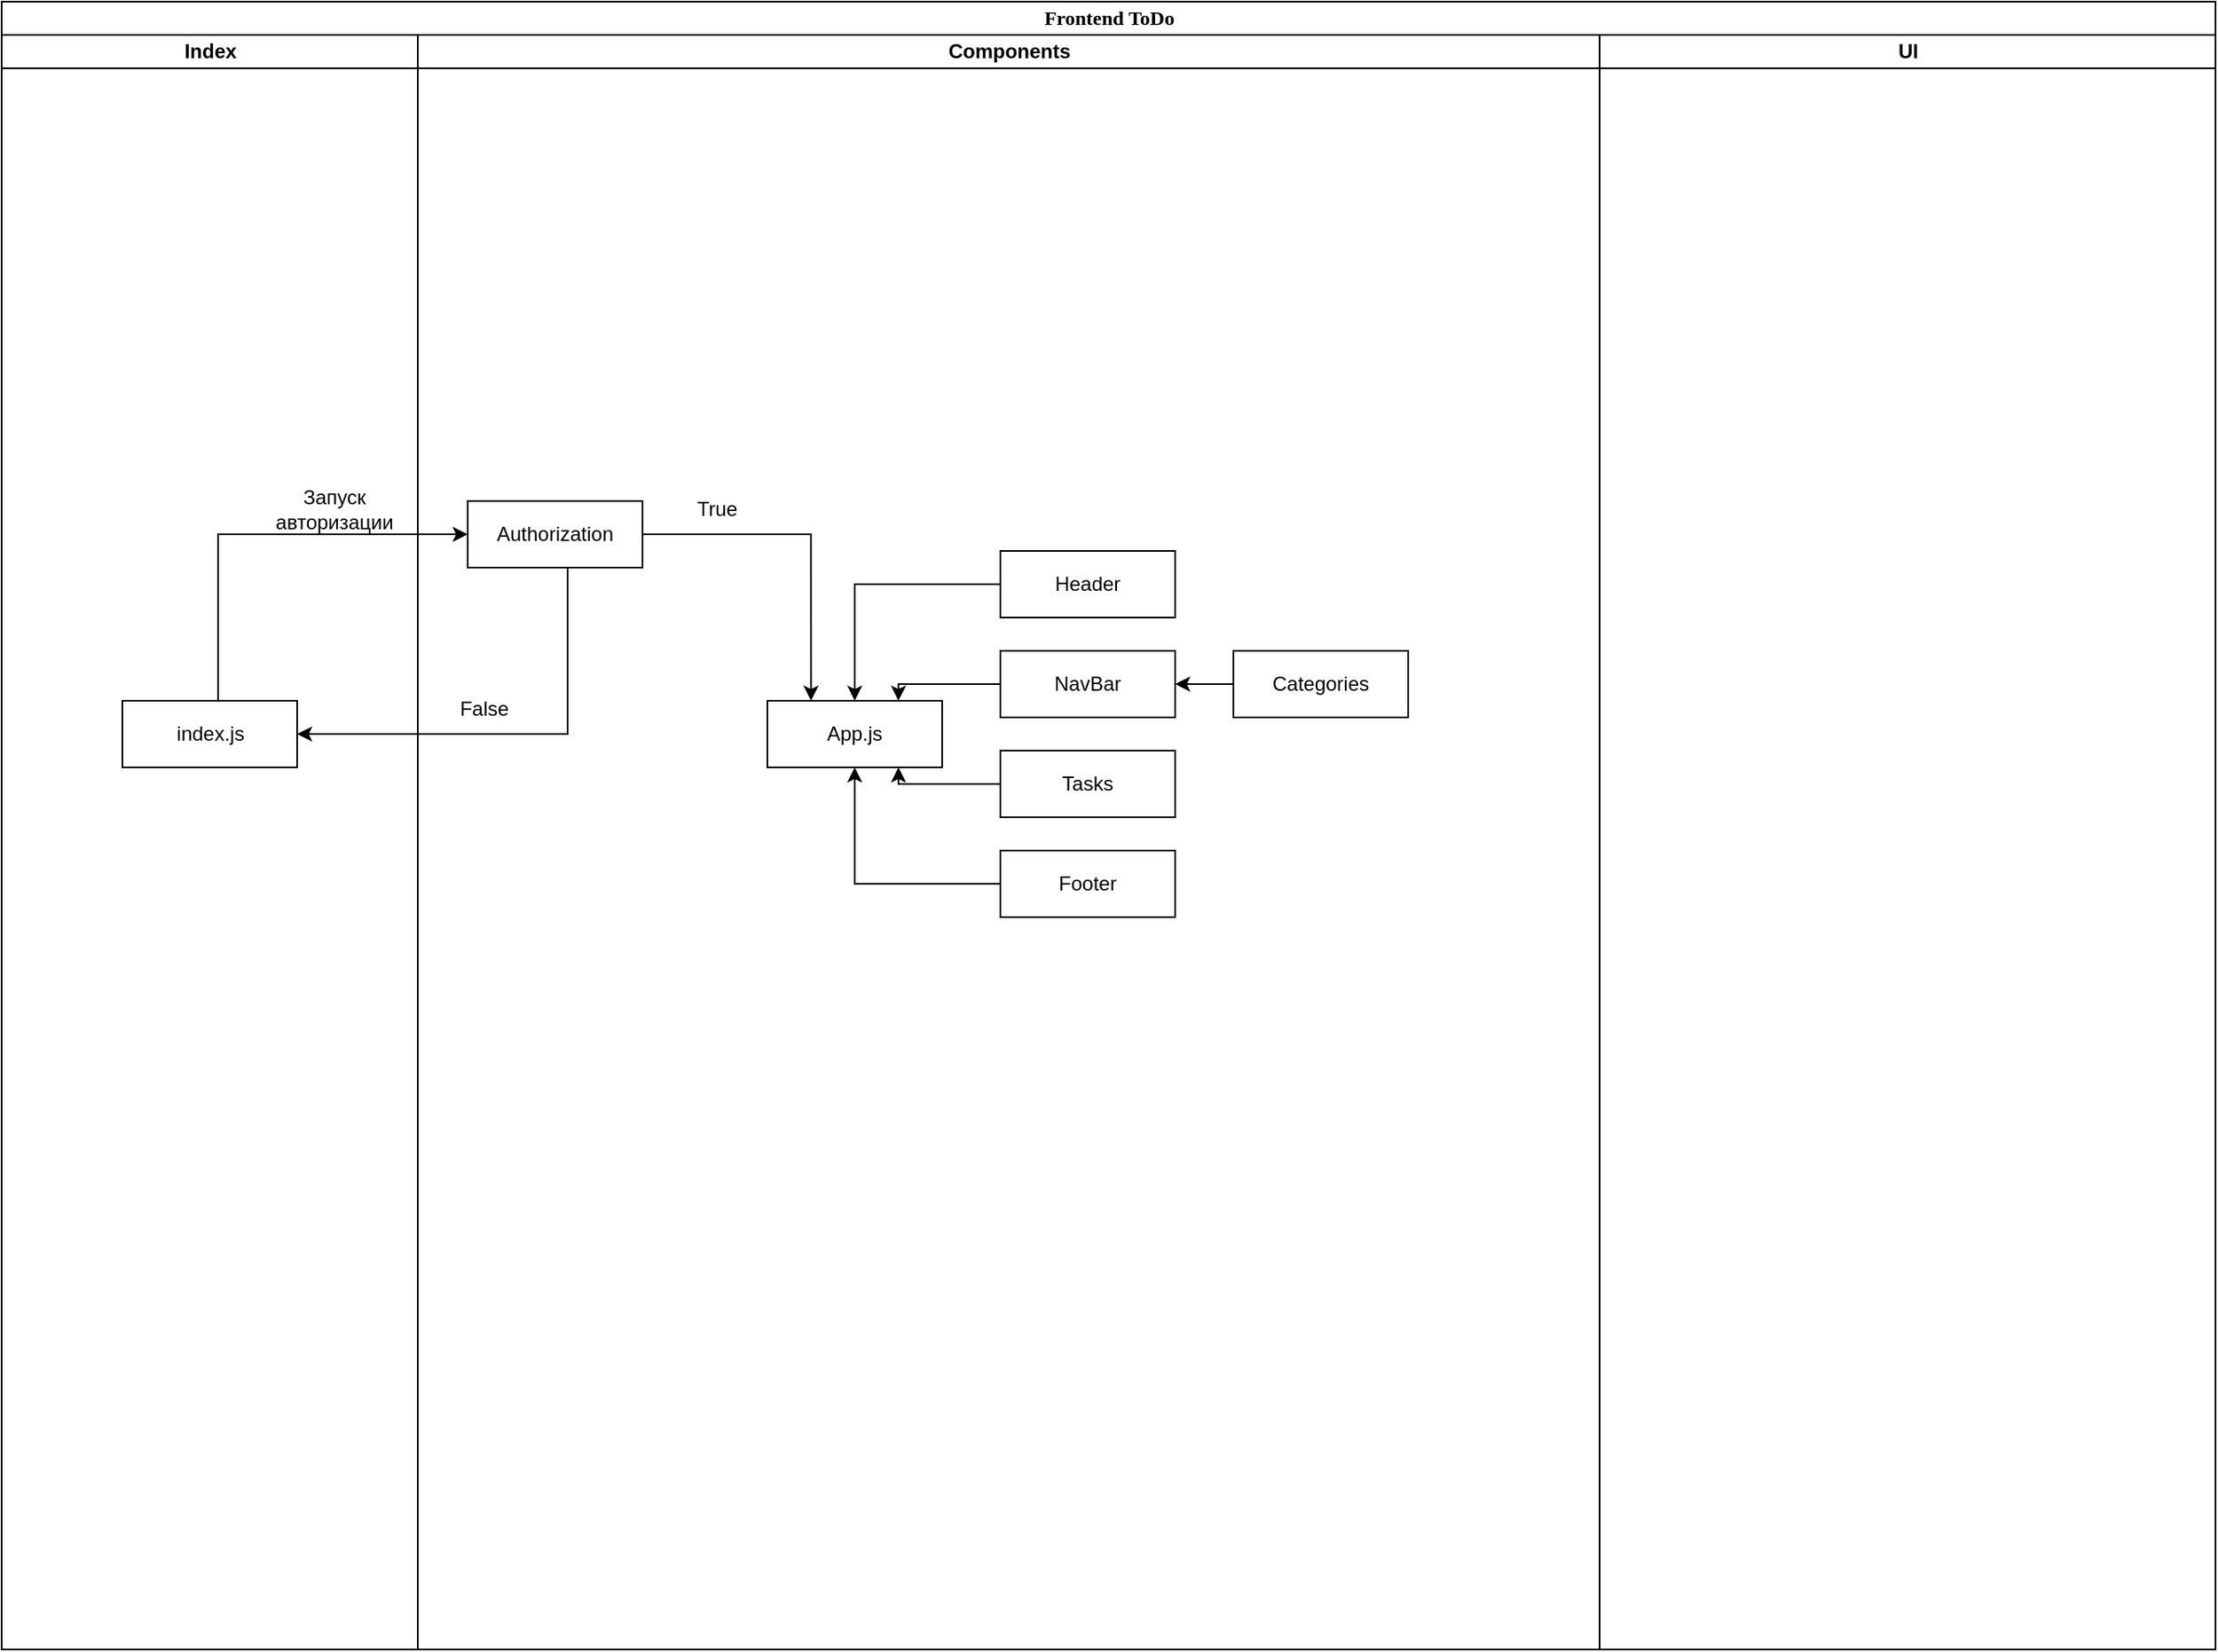 <mxfile version="21.6.5" type="github">
  <diagram name="Page-1" id="0783ab3e-0a74-02c8-0abd-f7b4e66b4bec">
    <mxGraphModel dx="1687" dy="939" grid="1" gridSize="10" guides="1" tooltips="1" connect="1" arrows="1" fold="1" page="1" pageScale="1" pageWidth="850" pageHeight="1100" background="none" math="0" shadow="0">
      <root>
        <mxCell id="0" />
        <mxCell id="1" parent="0" />
        <mxCell id="1c1d494c118603dd-1" value="Frontend ToDo" style="swimlane;html=1;childLayout=stackLayout;startSize=20;rounded=0;shadow=0;comic=0;labelBackgroundColor=none;strokeWidth=1;fontFamily=Verdana;fontSize=12;align=center;" parent="1" vertex="1">
          <mxGeometry x="40" y="20" width="1330" height="990" as="geometry" />
        </mxCell>
        <mxCell id="1c1d494c118603dd-2" value="Index" style="swimlane;html=1;startSize=20;" parent="1c1d494c118603dd-1" vertex="1">
          <mxGeometry y="20" width="250" height="970" as="geometry" />
        </mxCell>
        <mxCell id="Hatcnh2Sir8SRmg99cJd-18" value="index.js" style="rounded=0;whiteSpace=wrap;html=1;" vertex="1" parent="1c1d494c118603dd-2">
          <mxGeometry x="72.5" y="400" width="105" height="40" as="geometry" />
        </mxCell>
        <mxCell id="Hatcnh2Sir8SRmg99cJd-23" value="Запуск авторизации" style="text;html=1;strokeColor=none;fillColor=none;align=center;verticalAlign=middle;whiteSpace=wrap;rounded=0;" vertex="1" parent="1c1d494c118603dd-2">
          <mxGeometry x="150" y="270" width="100" height="30" as="geometry" />
        </mxCell>
        <mxCell id="1c1d494c118603dd-3" value="Components" style="swimlane;html=1;startSize=20;" parent="1c1d494c118603dd-1" vertex="1">
          <mxGeometry x="250" y="20" width="710" height="970" as="geometry" />
        </mxCell>
        <mxCell id="Hatcnh2Sir8SRmg99cJd-30" style="edgeStyle=orthogonalEdgeStyle;rounded=0;orthogonalLoop=1;jettySize=auto;html=1;entryX=0.25;entryY=0;entryDx=0;entryDy=0;" edge="1" parent="1c1d494c118603dd-3" source="Hatcnh2Sir8SRmg99cJd-2" target="Hatcnh2Sir8SRmg99cJd-1">
          <mxGeometry relative="1" as="geometry" />
        </mxCell>
        <mxCell id="Hatcnh2Sir8SRmg99cJd-2" value="Authorization" style="rounded=0;whiteSpace=wrap;html=1;" vertex="1" parent="1c1d494c118603dd-3">
          <mxGeometry x="30" y="280" width="105" height="40" as="geometry" />
        </mxCell>
        <mxCell id="Hatcnh2Sir8SRmg99cJd-26" value="" style="edgeStyle=orthogonalEdgeStyle;rounded=0;orthogonalLoop=1;jettySize=auto;html=1;entryX=0.75;entryY=1;entryDx=0;entryDy=0;" edge="1" parent="1c1d494c118603dd-3" source="Hatcnh2Sir8SRmg99cJd-4" target="Hatcnh2Sir8SRmg99cJd-1">
          <mxGeometry relative="1" as="geometry">
            <Array as="points">
              <mxPoint x="289" y="450" />
            </Array>
          </mxGeometry>
        </mxCell>
        <mxCell id="Hatcnh2Sir8SRmg99cJd-4" value="Tasks" style="rounded=0;whiteSpace=wrap;html=1;" vertex="1" parent="1c1d494c118603dd-3">
          <mxGeometry x="350" y="430" width="105" height="40" as="geometry" />
        </mxCell>
        <mxCell id="Hatcnh2Sir8SRmg99cJd-29" style="edgeStyle=orthogonalEdgeStyle;rounded=0;orthogonalLoop=1;jettySize=auto;html=1;entryX=1;entryY=0.5;entryDx=0;entryDy=0;" edge="1" parent="1c1d494c118603dd-3" source="Hatcnh2Sir8SRmg99cJd-5" target="Hatcnh2Sir8SRmg99cJd-6">
          <mxGeometry relative="1" as="geometry" />
        </mxCell>
        <mxCell id="Hatcnh2Sir8SRmg99cJd-5" value="Categories" style="rounded=0;whiteSpace=wrap;html=1;" vertex="1" parent="1c1d494c118603dd-3">
          <mxGeometry x="490" y="370" width="105" height="40" as="geometry" />
        </mxCell>
        <mxCell id="Hatcnh2Sir8SRmg99cJd-27" value="" style="edgeStyle=orthogonalEdgeStyle;rounded=0;orthogonalLoop=1;jettySize=auto;html=1;entryX=0.75;entryY=0;entryDx=0;entryDy=0;" edge="1" parent="1c1d494c118603dd-3" source="Hatcnh2Sir8SRmg99cJd-6" target="Hatcnh2Sir8SRmg99cJd-1">
          <mxGeometry relative="1" as="geometry">
            <Array as="points">
              <mxPoint x="289" y="390" />
            </Array>
          </mxGeometry>
        </mxCell>
        <mxCell id="Hatcnh2Sir8SRmg99cJd-6" value="NavBar" style="rounded=0;whiteSpace=wrap;html=1;" vertex="1" parent="1c1d494c118603dd-3">
          <mxGeometry x="350" y="370" width="105" height="40" as="geometry" />
        </mxCell>
        <mxCell id="Hatcnh2Sir8SRmg99cJd-24" style="edgeStyle=orthogonalEdgeStyle;rounded=0;orthogonalLoop=1;jettySize=auto;html=1;entryX=0.5;entryY=0;entryDx=0;entryDy=0;" edge="1" parent="1c1d494c118603dd-3" source="Hatcnh2Sir8SRmg99cJd-7" target="Hatcnh2Sir8SRmg99cJd-1">
          <mxGeometry relative="1" as="geometry" />
        </mxCell>
        <mxCell id="Hatcnh2Sir8SRmg99cJd-7" value="Header" style="rounded=0;whiteSpace=wrap;html=1;" vertex="1" parent="1c1d494c118603dd-3">
          <mxGeometry x="350" y="310" width="105" height="40" as="geometry" />
        </mxCell>
        <mxCell id="Hatcnh2Sir8SRmg99cJd-28" style="edgeStyle=orthogonalEdgeStyle;rounded=0;orthogonalLoop=1;jettySize=auto;html=1;entryX=0.5;entryY=1;entryDx=0;entryDy=0;" edge="1" parent="1c1d494c118603dd-3" source="Hatcnh2Sir8SRmg99cJd-8" target="Hatcnh2Sir8SRmg99cJd-1">
          <mxGeometry relative="1" as="geometry" />
        </mxCell>
        <mxCell id="Hatcnh2Sir8SRmg99cJd-8" value="Footer" style="rounded=0;whiteSpace=wrap;html=1;" vertex="1" parent="1c1d494c118603dd-3">
          <mxGeometry x="350" y="490" width="105" height="40" as="geometry" />
        </mxCell>
        <mxCell id="Hatcnh2Sir8SRmg99cJd-1" value="App.js" style="rounded=0;whiteSpace=wrap;html=1;" vertex="1" parent="1c1d494c118603dd-3">
          <mxGeometry x="210" y="400" width="105" height="40" as="geometry" />
        </mxCell>
        <mxCell id="Hatcnh2Sir8SRmg99cJd-32" value="True" style="text;html=1;strokeColor=none;fillColor=none;align=center;verticalAlign=middle;whiteSpace=wrap;rounded=0;" vertex="1" parent="1c1d494c118603dd-3">
          <mxGeometry x="150" y="270" width="60" height="30" as="geometry" />
        </mxCell>
        <mxCell id="Hatcnh2Sir8SRmg99cJd-34" value="False" style="text;html=1;strokeColor=none;fillColor=none;align=center;verticalAlign=middle;whiteSpace=wrap;rounded=0;" vertex="1" parent="1c1d494c118603dd-3">
          <mxGeometry x="10" y="390" width="60" height="30" as="geometry" />
        </mxCell>
        <mxCell id="1c1d494c118603dd-4" value="UI" style="swimlane;html=1;startSize=20;" parent="1c1d494c118603dd-1" vertex="1">
          <mxGeometry x="960" y="20" width="370" height="970" as="geometry" />
        </mxCell>
        <mxCell id="Hatcnh2Sir8SRmg99cJd-22" style="edgeStyle=orthogonalEdgeStyle;rounded=0;orthogonalLoop=1;jettySize=auto;html=1;entryX=0;entryY=0.5;entryDx=0;entryDy=0;" edge="1" parent="1c1d494c118603dd-1" source="Hatcnh2Sir8SRmg99cJd-18" target="Hatcnh2Sir8SRmg99cJd-2">
          <mxGeometry relative="1" as="geometry">
            <Array as="points">
              <mxPoint x="130" y="320" />
            </Array>
          </mxGeometry>
        </mxCell>
        <mxCell id="Hatcnh2Sir8SRmg99cJd-33" style="edgeStyle=orthogonalEdgeStyle;rounded=0;orthogonalLoop=1;jettySize=auto;html=1;entryX=1;entryY=0.5;entryDx=0;entryDy=0;" edge="1" parent="1c1d494c118603dd-1" source="Hatcnh2Sir8SRmg99cJd-2" target="Hatcnh2Sir8SRmg99cJd-18">
          <mxGeometry relative="1" as="geometry">
            <Array as="points">
              <mxPoint x="340" y="440" />
            </Array>
          </mxGeometry>
        </mxCell>
      </root>
    </mxGraphModel>
  </diagram>
</mxfile>
